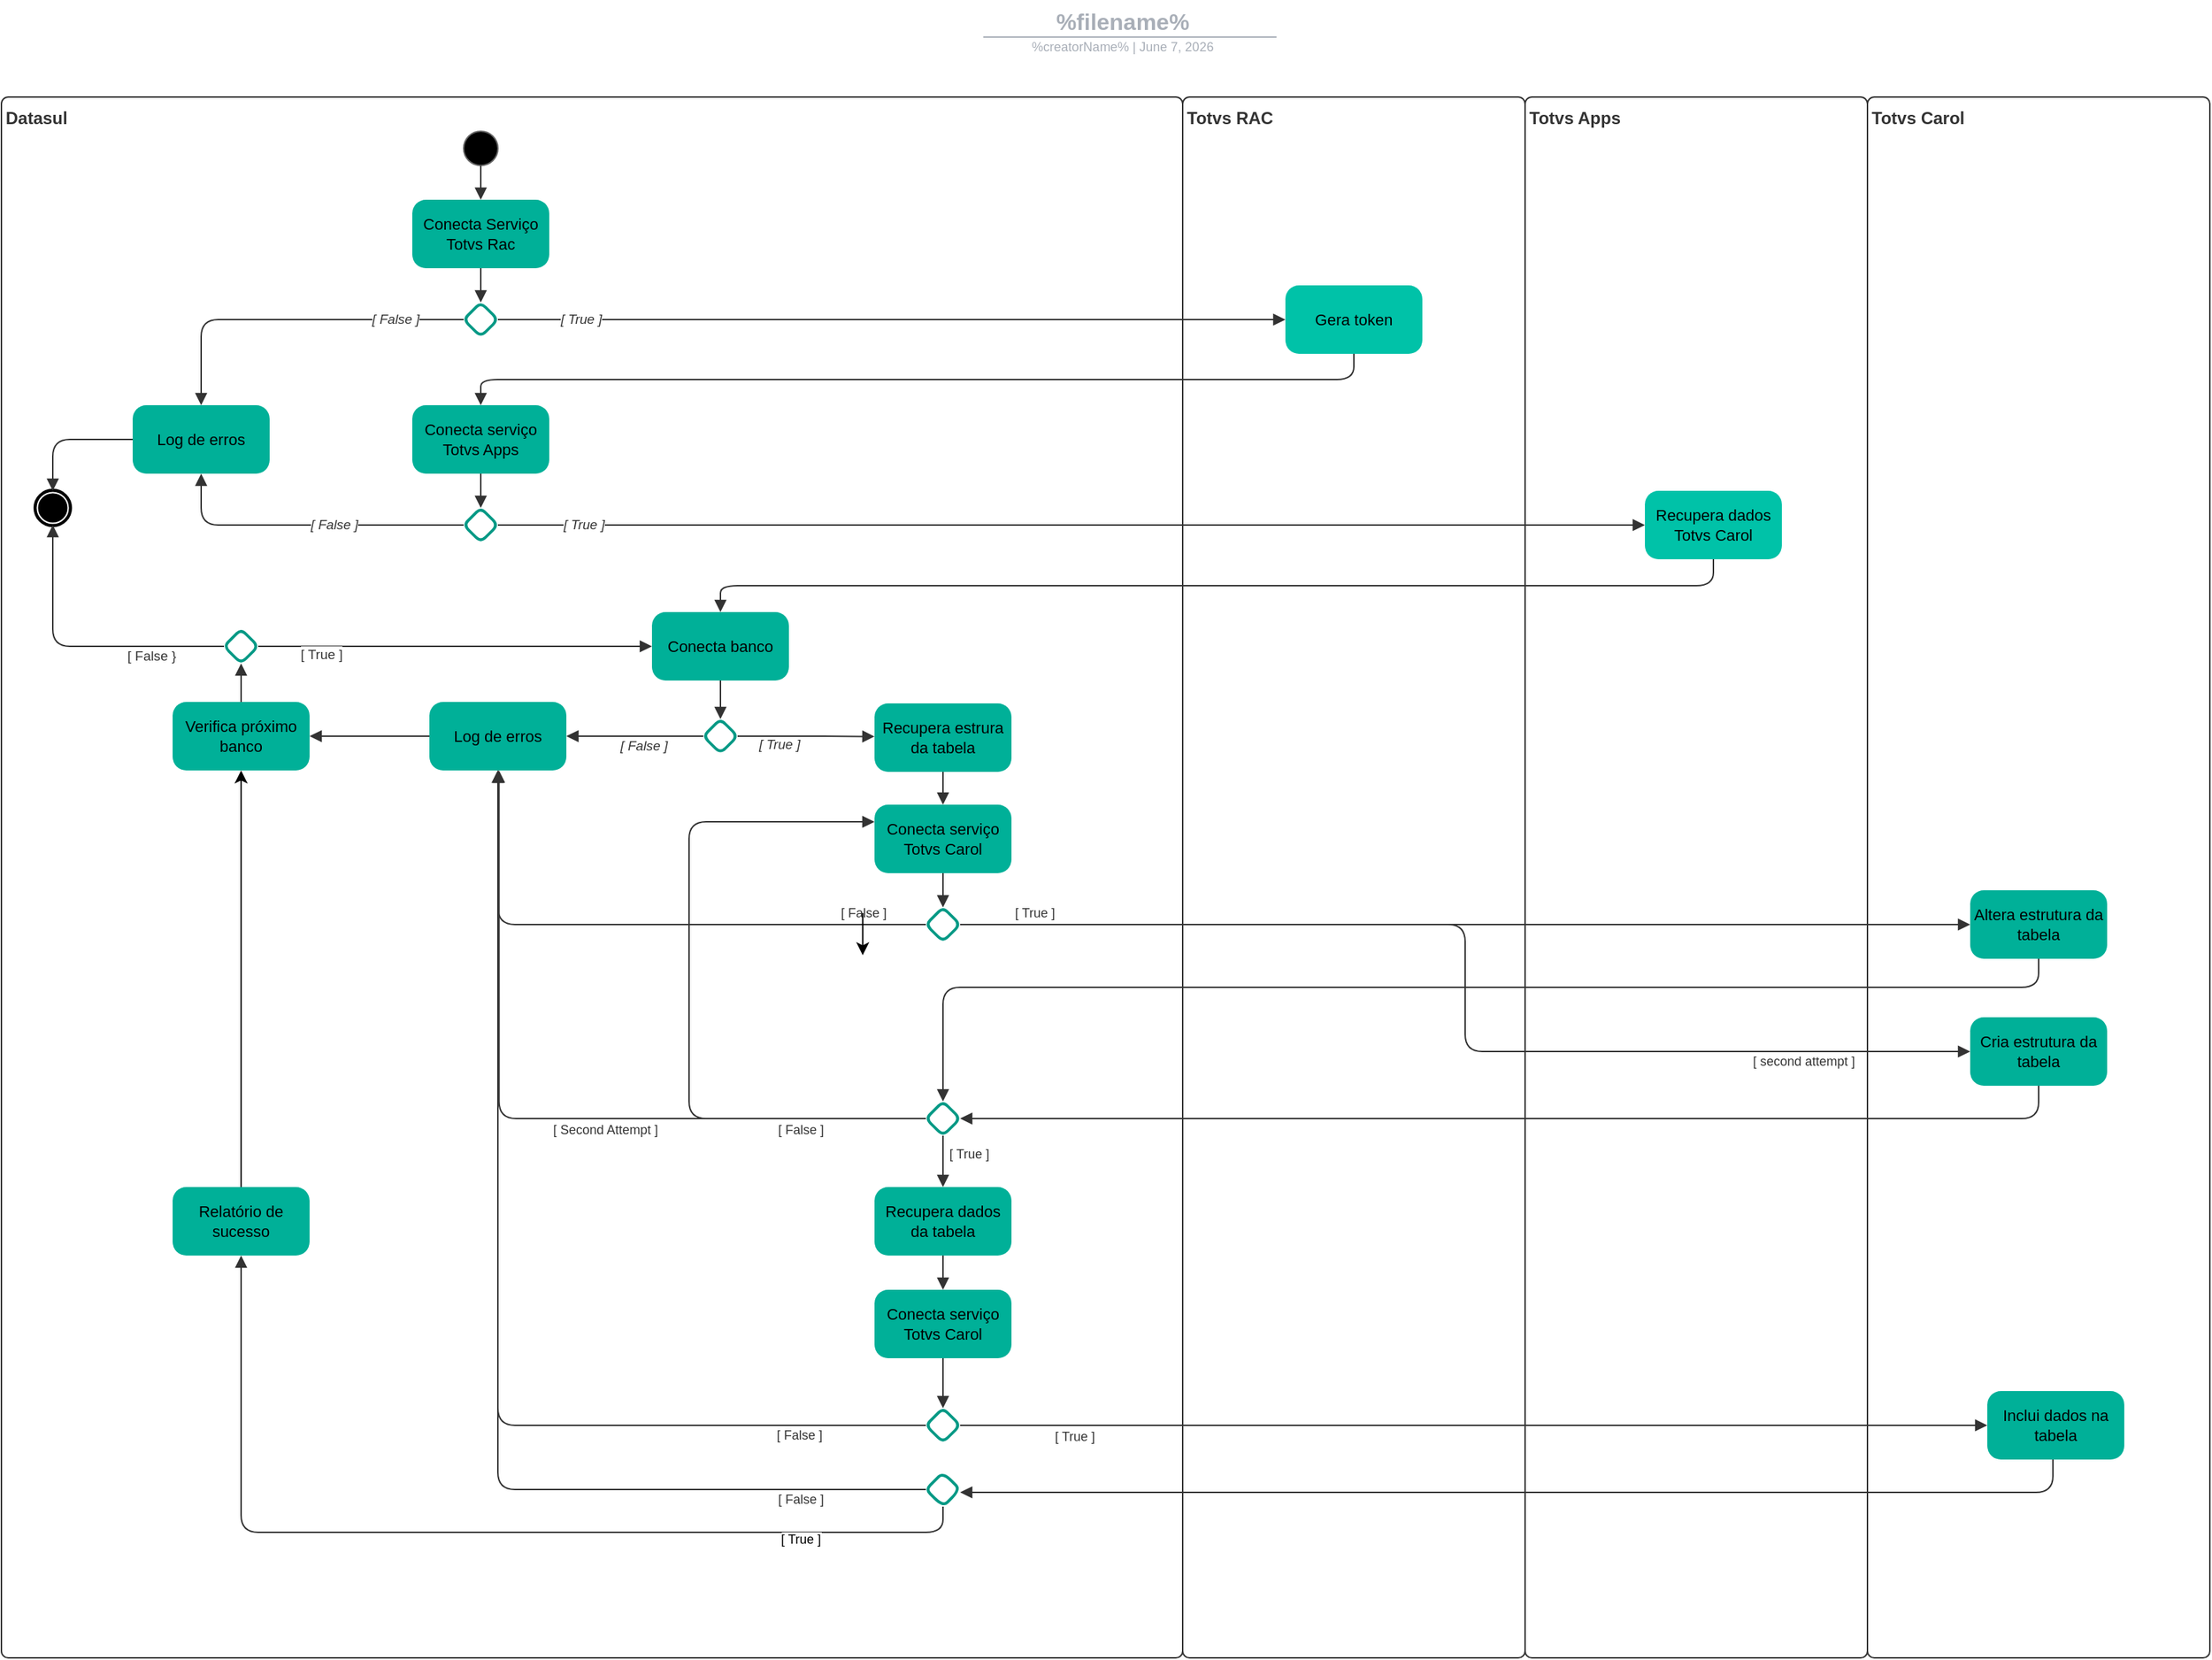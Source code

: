 <mxfile version="13.6.2" type="github">
  <diagram name="Page-1" id="2a216829-ef6e-dabb-86c1-c78162f3ba2b">
    <mxGraphModel dx="1422" dy="723" grid="1" gridSize="10" guides="1" tooltips="1" connect="1" arrows="1" fold="1" page="1" pageScale="1" pageWidth="850" pageHeight="1100" background="#ffffff" math="0" shadow="0">
      <root>
        <mxCell id="0" />
        <mxCell id="1" parent="0" />
        <UserObject label="Totvs RAC" lucidchartObjectId="4gumWdBJqOiR" id="NYx6UKfKg5GJyGzOrPB8-1">
          <mxCell style="html=1;whiteSpace=wrap;;fontSize=12;fontColor=#333333;fontStyle=1;align=left;spacing=3;verticalAlign=top;strokeColor=#333333;strokeOpacity=100;fillOpacity=100;rounded=1;absoluteArcSize=1;arcSize=9.6;fillColor=#ffffff;" vertex="1" zOrder="2339" parent="1">
            <mxGeometry x="876" y="96" width="240" height="1094" as="geometry" />
          </mxCell>
        </UserObject>
        <UserObject label="Datasul" lucidchartObjectId="4gumS2LSHYdM" id="NYx6UKfKg5GJyGzOrPB8-2">
          <mxCell style="html=1;whiteSpace=wrap;;fontSize=12;fontColor=#333333;fontStyle=1;align=left;spacing=3;verticalAlign=top;strokeColor=#333333;strokeOpacity=100;fillOpacity=100;rounded=1;absoluteArcSize=1;arcSize=9.6;fillColor=#ffffff;" vertex="1" zOrder="2340" parent="1">
            <mxGeometry x="48" y="96" width="828" height="1094" as="geometry" />
          </mxCell>
        </UserObject>
        <UserObject label="Totvs Apps" lucidchartObjectId="4gum5naYCH3V" id="NYx6UKfKg5GJyGzOrPB8-3">
          <mxCell style="html=1;whiteSpace=wrap;;fontSize=12;fontColor=#333333;fontStyle=1;align=left;spacing=3;verticalAlign=top;strokeColor=#333333;strokeOpacity=100;fillOpacity=100;rounded=1;absoluteArcSize=1;arcSize=9.6;fillColor=#ffffff;" vertex="1" zOrder="2341" parent="1">
            <mxGeometry x="1116" y="96" width="240" height="1094" as="geometry" />
          </mxCell>
        </UserObject>
        <UserObject label="Totvs Carol" lucidchartObjectId="4gumkKGGNMbU" id="NYx6UKfKg5GJyGzOrPB8-4">
          <mxCell style="html=1;whiteSpace=wrap;;fontSize=12;fontColor=#333333;fontStyle=1;align=left;spacing=3;verticalAlign=top;strokeColor=#333333;strokeOpacity=100;fillOpacity=100;rounded=1;absoluteArcSize=1;arcSize=9.6;fillColor=#ffffff;" vertex="1" zOrder="2342" parent="1">
            <mxGeometry x="1356" y="96" width="240" height="1094" as="geometry" />
          </mxCell>
        </UserObject>
        <UserObject label="" lucidchartObjectId="8az7X8QaD_x4" id="NYx6UKfKg5GJyGzOrPB8-5">
          <mxCell style="html=1;whiteSpace=wrap;ellipse;fillColor=#000000;fontSize=11;spacing=2;strokeColor=#666666;strokeOpacity=100;fillOpacity=100;rounded=1;absoluteArcSize=1;arcSize=9.6;" vertex="1" zOrder="2349.75" parent="1">
            <mxGeometry x="372" y="120" width="24" height="24" as="geometry" />
          </mxCell>
        </UserObject>
        <UserObject label="" lucidchartObjectId="8az7UEcWredh" id="NYx6UKfKg5GJyGzOrPB8-6">
          <mxCell style="html=1;jettySize=18;fontSize=11;strokeColor=#333333;strokeOpacity=100;rounded=1;arcSize=24;edgeStyle=orthogonalEdgeStyle;startArrow=none;;endArrow=block;endFill=1;;exitX=0.5;exitY=1.013;exitPerimeter=1;entryX=0.5;entryY=0;entryPerimeter=1;" edge="1" parent="1" source="NYx6UKfKg5GJyGzOrPB8-5" target="NYx6UKfKg5GJyGzOrPB8-7">
            <mxGeometry width="100" height="100" relative="1" as="geometry">
              <Array as="points" />
            </mxGeometry>
          </mxCell>
        </UserObject>
        <UserObject label="Conecta Serviço Totvs Rac" lucidchartObjectId="8az7i4ZeYfZ." id="NYx6UKfKg5GJyGzOrPB8-7">
          <mxCell style="html=1;whiteSpace=wrap;rounded=1;arcSize=20;fontSize=11;spacing=2;strokeOpacity=0;fillOpacity=100;fillColor=#00b098;" vertex="1" zOrder="2351.75" parent="1">
            <mxGeometry x="336" y="168" width="96" height="48" as="geometry" />
          </mxCell>
        </UserObject>
        <UserObject label="Gera token" lucidchartObjectId="8az7gFzrUh7R" id="NYx6UKfKg5GJyGzOrPB8-8">
          <mxCell style="html=1;whiteSpace=wrap;rounded=1;arcSize=20;fontSize=11;spacing=2;strokeOpacity=0;fillOpacity=100;fillColor=#00c2a8;" vertex="1" zOrder="2357.75" parent="1">
            <mxGeometry x="948" y="228" width="96" height="48" as="geometry" />
          </mxCell>
        </UserObject>
        <UserObject label="" lucidchartObjectId="8az7jrVMZSWU" id="NYx6UKfKg5GJyGzOrPB8-9">
          <mxCell style="html=1;jettySize=18;fontSize=9;fontColor=#333333;fontStyle=2;strokeColor=#333333;strokeOpacity=100;rounded=1;arcSize=24;edgeStyle=orthogonalEdgeStyle;startArrow=none;;endArrow=block;endFill=1;;exitX=0.968;exitY=0.5;exitPerimeter=1;entryX=0;entryY=0.5;entryPerimeter=1;" edge="1" parent="1" source="NYx6UKfKg5GJyGzOrPB8-15" target="NYx6UKfKg5GJyGzOrPB8-8">
            <mxGeometry width="100" height="100" relative="1" as="geometry">
              <Array as="points" />
            </mxGeometry>
          </mxCell>
        </UserObject>
        <mxCell id="NYx6UKfKg5GJyGzOrPB8-10" value="[ True ]" style="text;html=1;resizable=0;labelBackgroundColor=#ffffff;align=center;verticalAlign=middle;fontStyle=2;fontColor=#333333;;fontSize=9.333;" vertex="1" parent="NYx6UKfKg5GJyGzOrPB8-9">
          <mxGeometry x="-0.789" relative="1" as="geometry" />
        </mxCell>
        <mxCell id="NYx6UKfKg5GJyGzOrPB8-11" value="" style="group;dropTarget=0;" vertex="1" parent="1">
          <mxGeometry x="580" y="29" width="512" height="36" as="geometry" />
        </mxCell>
        <UserObject label="%filename%" placeholders="1" lucidchartObjectId="XAHRGF5BMHfK" id="NYx6UKfKg5GJyGzOrPB8-12">
          <mxCell style="html=1;whiteSpace=wrap;;fontSize=16;fontColor=#a9afb8;fontStyle=1;align=center;spacingLeft=5.628;spacingRight=9.38;spacingTop=2.68;spacing=2;strokeOpacity=0;fillOpacity=0;rounded=1;absoluteArcSize=1;arcSize=9.6;fillColor=#ffffff;" vertex="1" zOrder="2411.75" parent="NYx6UKfKg5GJyGzOrPB8-11">
            <mxGeometry width="512" height="25" as="geometry" />
          </mxCell>
        </UserObject>
        <UserObject label="%creatorName%  |  %date{mmmm d, yyyy}%" placeholders="1" lucidchartObjectId="XAHRuz~U8Yj1" id="NYx6UKfKg5GJyGzOrPB8-13">
          <mxCell style="html=1;whiteSpace=wrap;;fontSize=9;fontColor=#a9afb8;align=center;spacingLeft=5.628;spacingRight=9.38;spacingTop=2.68;spacing=2;strokeOpacity=0;fillOpacity=0;rounded=1;absoluteArcSize=1;arcSize=9.6;fillColor=#ffffff;" vertex="1" zOrder="2413.75" parent="NYx6UKfKg5GJyGzOrPB8-11">
            <mxGeometry y="25" width="512" height="11" as="geometry" />
          </mxCell>
        </UserObject>
        <UserObject label="" lucidchartObjectId="XAHRdl.yW0Wk" id="NYx6UKfKg5GJyGzOrPB8-14">
          <mxCell style="html=1;jettySize=18;fontSize=11;strokeColor=#a9afb8;strokeOpacity=100;rounded=0;startArrow=none;;endArrow=none;;exitX=0.318;exitY=0.967;exitPerimeter=1;entryX=0.693;entryY=0.967;entryPerimeter=1;" edge="1" parent="NYx6UKfKg5GJyGzOrPB8-11" source="NYx6UKfKg5GJyGzOrPB8-12" target="NYx6UKfKg5GJyGzOrPB8-12">
            <mxGeometry width="100" height="100" relative="1" as="geometry">
              <Array as="points" />
            </mxGeometry>
          </mxCell>
        </UserObject>
        <UserObject label="" lucidchartObjectId="jBumwb~Kc.Jz" id="NYx6UKfKg5GJyGzOrPB8-15">
          <mxCell style="html=1;whiteSpace=wrap;shape=rhombus;;fontSize=11;spacing=2;strokeColor=#009985;strokeOpacity=100;fillOpacity=100;rounded=1;absoluteArcSize=1;arcSize=9.6;fillColor=#ffffff;strokeWidth=2;" vertex="1" zOrder="2477" parent="1">
            <mxGeometry x="372" y="240" width="24" height="24" as="geometry" />
          </mxCell>
        </UserObject>
        <UserObject label="" lucidchartObjectId="DBumV.6hF6HD" id="NYx6UKfKg5GJyGzOrPB8-16">
          <mxCell style="html=1;whiteSpace=wrap;shape=mxgraph.bpmn.shape;outline=end;symbol=terminate;strokeColor=#000000;fillColor=#ffffff;fontSize=11;spacing=2;strokeOpacity=100;fillOpacity=100;rounded=1;absoluteArcSize=1;arcSize=9.6;" vertex="1" zOrder="2478" parent="1">
            <mxGeometry x="72" y="372" width="24" height="24" as="geometry" />
          </mxCell>
        </UserObject>
        <UserObject label="Conecta serviço Totvs Apps" lucidchartObjectId="lDumxdtV4Qr-" id="NYx6UKfKg5GJyGzOrPB8-17">
          <mxCell style="html=1;whiteSpace=wrap;rounded=1;arcSize=20;fontSize=11;spacing=2;strokeOpacity=0;fillOpacity=100;fillColor=#00b098;" vertex="1" zOrder="2479" parent="1">
            <mxGeometry x="336" y="312" width="96" height="48" as="geometry" />
          </mxCell>
        </UserObject>
        <UserObject label="Recupera dados Totvs Carol" lucidchartObjectId="lDumq3stYomS" id="NYx6UKfKg5GJyGzOrPB8-18">
          <mxCell style="html=1;whiteSpace=wrap;rounded=1;arcSize=20;fontSize=11;spacing=2;strokeOpacity=0;fillOpacity=100;fillColor=#00c2a8;" vertex="1" zOrder="2485" parent="1">
            <mxGeometry x="1200" y="372" width="96" height="48" as="geometry" />
          </mxCell>
        </UserObject>
        <UserObject label="" lucidchartObjectId="DGumClXAgcS8" id="NYx6UKfKg5GJyGzOrPB8-19">
          <mxCell style="html=1;jettySize=18;fontSize=9;fontColor=#333333;fontStyle=2;strokeColor=#333333;strokeOpacity=100;rounded=1;arcSize=24;edgeStyle=orthogonalEdgeStyle;startArrow=none;;endArrow=block;endFill=1;;exitX=0.032;exitY=0.5;exitPerimeter=1;entryX=0.5;entryY=0;entryDx=0;entryDy=0;" edge="1" parent="1" source="NYx6UKfKg5GJyGzOrPB8-15" target="NYx6UKfKg5GJyGzOrPB8-77">
            <mxGeometry width="100" height="100" relative="1" as="geometry">
              <Array as="points" />
            </mxGeometry>
          </mxCell>
        </UserObject>
        <mxCell id="NYx6UKfKg5GJyGzOrPB8-20" value="[ False ]" style="text;html=1;resizable=0;labelBackgroundColor=#ffffff;align=center;verticalAlign=middle;fontStyle=2;fontColor=#333333;;fontSize=9.333;" vertex="1" parent="NYx6UKfKg5GJyGzOrPB8-19">
          <mxGeometry x="-0.602" relative="1" as="geometry" />
        </mxCell>
        <UserObject label="" lucidchartObjectId="JwwmKL2F9Xd4" id="NYx6UKfKg5GJyGzOrPB8-21">
          <mxCell style="html=1;whiteSpace=wrap;shape=rhombus;;fontSize=11;spacing=2;strokeColor=#009985;strokeOpacity=100;fillOpacity=100;rounded=1;absoluteArcSize=1;arcSize=9.6;fillColor=#ffffff;strokeWidth=2;" vertex="1" zOrder="2596.25" parent="1">
            <mxGeometry x="372" y="384" width="24" height="24" as="geometry" />
          </mxCell>
        </UserObject>
        <UserObject label="" lucidchartObjectId="vxwmt-FlMELL" id="NYx6UKfKg5GJyGzOrPB8-22">
          <mxCell style="html=1;jettySize=18;fontSize=9;fontColor=#333333;fontStyle=2;strokeColor=#333333;strokeOpacity=100;rounded=1;arcSize=24;edgeStyle=orthogonalEdgeStyle;startArrow=none;;endArrow=block;endFill=1;;exitX=0.032;exitY=0.5;exitPerimeter=1;" edge="1" parent="1" source="NYx6UKfKg5GJyGzOrPB8-21" target="NYx6UKfKg5GJyGzOrPB8-77">
            <mxGeometry width="100" height="100" relative="1" as="geometry">
              <Array as="points" />
            </mxGeometry>
          </mxCell>
        </UserObject>
        <mxCell id="NYx6UKfKg5GJyGzOrPB8-23" value="[ False ]" style="text;html=1;resizable=0;labelBackgroundColor=#ffffff;align=center;verticalAlign=middle;fontStyle=2;fontColor=#333333;;fontSize=9.333;" vertex="1" parent="NYx6UKfKg5GJyGzOrPB8-22">
          <mxGeometry x="-0.166" relative="1" as="geometry" />
        </mxCell>
        <UserObject label="" lucidchartObjectId="WywmC86-eVR4" id="NYx6UKfKg5GJyGzOrPB8-24">
          <mxCell style="html=1;jettySize=18;fontSize=11;strokeColor=#333333;strokeOpacity=100;rounded=1;arcSize=24;edgeStyle=orthogonalEdgeStyle;startArrow=none;;endArrow=block;endFill=1;;exitX=0.5;exitY=1;exitPerimeter=1;entryX=0.5;entryY=0;entryPerimeter=1;" edge="1" parent="1" source="NYx6UKfKg5GJyGzOrPB8-18" target="NYx6UKfKg5GJyGzOrPB8-27">
            <mxGeometry width="100" height="100" relative="1" as="geometry">
              <Array as="points" />
            </mxGeometry>
          </mxCell>
        </UserObject>
        <UserObject label="" lucidchartObjectId="_ywmXRIm9iAV" id="NYx6UKfKg5GJyGzOrPB8-25">
          <mxCell style="html=1;jettySize=18;fontSize=9;fontColor=#333333;fontStyle=2;strokeColor=#333333;strokeOpacity=100;rounded=1;arcSize=24;edgeStyle=orthogonalEdgeStyle;startArrow=none;;endArrow=block;endFill=1;;exitX=0.968;exitY=0.5;exitPerimeter=1;entryX=0;entryY=0.5;entryPerimeter=1;" edge="1" parent="1" source="NYx6UKfKg5GJyGzOrPB8-21" target="NYx6UKfKg5GJyGzOrPB8-18">
            <mxGeometry width="100" height="100" relative="1" as="geometry">
              <Array as="points" />
            </mxGeometry>
          </mxCell>
        </UserObject>
        <mxCell id="NYx6UKfKg5GJyGzOrPB8-26" value="[ True ]" style="text;html=1;resizable=0;labelBackgroundColor=#ffffff;align=center;verticalAlign=middle;fontStyle=2;fontColor=#333333;;fontSize=9.333;" vertex="1" parent="NYx6UKfKg5GJyGzOrPB8-25">
          <mxGeometry x="-0.852" relative="1" as="geometry" />
        </mxCell>
        <UserObject label="Conecta banco" lucidchartObjectId="eBwmqXHjMFLG" id="NYx6UKfKg5GJyGzOrPB8-27">
          <mxCell style="html=1;whiteSpace=wrap;rounded=1;arcSize=20;fontSize=11;spacing=2;strokeOpacity=0;fillOpacity=100;fillColor=#00b098;" vertex="1" zOrder="2601.25" parent="1">
            <mxGeometry x="504" y="457" width="96" height="48" as="geometry" />
          </mxCell>
        </UserObject>
        <UserObject label="" lucidchartObjectId="7Cwmn2QUC89P" id="NYx6UKfKg5GJyGzOrPB8-28">
          <mxCell style="html=1;whiteSpace=wrap;shape=rhombus;;fontSize=11;spacing=2;strokeColor=#009985;strokeOpacity=100;fillOpacity=100;rounded=1;absoluteArcSize=1;arcSize=9.6;fillColor=#ffffff;strokeWidth=2;" vertex="1" zOrder="2602.25" parent="1">
            <mxGeometry x="540" y="532" width="24" height="24" as="geometry" />
          </mxCell>
        </UserObject>
        <UserObject label="" lucidchartObjectId="7Cwm7JB8T8Bq" id="NYx6UKfKg5GJyGzOrPB8-29">
          <mxCell style="html=1;jettySize=18;fontSize=9;fontColor=#333333;fontStyle=2;strokeColor=#333333;strokeOpacity=100;rounded=1;arcSize=24;edgeStyle=orthogonalEdgeStyle;startArrow=none;;endArrow=block;endFill=1;;exitX=0.032;exitY=0.5;exitPerimeter=1;entryX=1;entryY=0.5;entryPerimeter=1;" edge="1" parent="1" source="NYx6UKfKg5GJyGzOrPB8-28" target="NYx6UKfKg5GJyGzOrPB8-54">
            <mxGeometry width="100" height="100" relative="1" as="geometry">
              <Array as="points" />
            </mxGeometry>
          </mxCell>
        </UserObject>
        <mxCell id="NYx6UKfKg5GJyGzOrPB8-30" value="[ False ]" style="text;html=1;resizable=0;labelBackgroundColor=#ffffff;align=center;verticalAlign=middle;fontStyle=2;fontColor=#333333;;fontSize=9.333;" vertex="1" parent="NYx6UKfKg5GJyGzOrPB8-29">
          <mxGeometry x="-0.72" relative="1" as="geometry">
            <mxPoint x="-29" y="7" as="offset" />
          </mxGeometry>
        </mxCell>
        <UserObject label="" lucidchartObjectId="7Cwm0VSDh6x5" id="NYx6UKfKg5GJyGzOrPB8-31">
          <mxCell style="html=1;jettySize=18;fontSize=9;fontColor=#333333;fontStyle=2;strokeColor=#333333;strokeOpacity=100;rounded=1;arcSize=24;edgeStyle=orthogonalEdgeStyle;startArrow=none;;endArrow=block;endFill=1;;exitX=0.968;exitY=0.5;exitPerimeter=1;entryX=-8.882e-17;entryY=0.484;entryPerimeter=1;" edge="1" parent="1" source="NYx6UKfKg5GJyGzOrPB8-28" target="NYx6UKfKg5GJyGzOrPB8-39">
            <mxGeometry width="100" height="100" relative="1" as="geometry">
              <Array as="points" />
            </mxGeometry>
          </mxCell>
        </UserObject>
        <mxCell id="NYx6UKfKg5GJyGzOrPB8-32" value="[ True ]" style="text;html=1;resizable=0;labelBackgroundColor=#ffffff;align=center;verticalAlign=middle;fontStyle=2;fontColor=#333333;;fontSize=9.333;" vertex="1" parent="NYx6UKfKg5GJyGzOrPB8-31">
          <mxGeometry x="-0.477" relative="1" as="geometry">
            <mxPoint x="4" y="6" as="offset" />
          </mxGeometry>
        </mxCell>
        <UserObject label="Verifica próximo banco" lucidchartObjectId="0Ewm3p~oG-5r" id="NYx6UKfKg5GJyGzOrPB8-33">
          <mxCell style="html=1;whiteSpace=wrap;rounded=1;arcSize=20;fontSize=11;spacing=2;strokeOpacity=0;fillOpacity=100;fillColor=#00b098;" vertex="1" zOrder="2607.25" parent="1">
            <mxGeometry x="168" y="520" width="96" height="48" as="geometry" />
          </mxCell>
        </UserObject>
        <UserObject label="" lucidchartObjectId="sGwm2HbxkHp-" id="NYx6UKfKg5GJyGzOrPB8-34">
          <mxCell style="html=1;jettySize=18;fontSize=11;strokeColor=#333333;strokeOpacity=100;rounded=1;arcSize=24;edgeStyle=orthogonalEdgeStyle;startArrow=none;;endArrow=block;endFill=1;;exitX=0.5;exitY=0;exitPerimeter=1;entryX=0.5;entryY=0.968;entryPerimeter=1;" edge="1" parent="1" source="NYx6UKfKg5GJyGzOrPB8-33" target="NYx6UKfKg5GJyGzOrPB8-36">
            <mxGeometry width="100" height="100" relative="1" as="geometry">
              <Array as="points" />
            </mxGeometry>
          </mxCell>
        </UserObject>
        <UserObject label="" lucidchartObjectId="EGwmTL9Hi5Ig" id="NYx6UKfKg5GJyGzOrPB8-35">
          <mxCell style="html=1;jettySize=18;fontSize=11;strokeColor=#333333;strokeOpacity=100;rounded=1;arcSize=24;edgeStyle=orthogonalEdgeStyle;startArrow=none;;endArrow=block;endFill=1;;exitX=0.5;exitY=1;exitPerimeter=1;entryX=0.5;entryY=0.032;entryPerimeter=1;" edge="1" parent="1" source="NYx6UKfKg5GJyGzOrPB8-27" target="NYx6UKfKg5GJyGzOrPB8-28">
            <mxGeometry width="100" height="100" relative="1" as="geometry">
              <Array as="points" />
            </mxGeometry>
          </mxCell>
        </UserObject>
        <UserObject label="" lucidchartObjectId="1GwmrG_j7~fq" id="NYx6UKfKg5GJyGzOrPB8-36">
          <mxCell style="html=1;whiteSpace=wrap;shape=rhombus;;fontSize=11;spacing=2;strokeColor=#009985;strokeOpacity=100;fillOpacity=100;rounded=1;absoluteArcSize=1;arcSize=9.6;fillColor=#ffffff;strokeWidth=2;" vertex="1" zOrder="2610.25" parent="1">
            <mxGeometry x="204" y="469" width="24" height="24" as="geometry" />
          </mxCell>
        </UserObject>
        <UserObject label="" lucidchartObjectId="JHwmgl0_vF3-" id="NYx6UKfKg5GJyGzOrPB8-37">
          <mxCell style="html=1;jettySize=18;fontSize=9;fontColor=#333333;align=center;strokeColor=#333333;strokeOpacity=100;rounded=1;arcSize=24;edgeStyle=orthogonalEdgeStyle;startArrow=none;;endArrow=block;endFill=1;;exitX=0.968;exitY=0.5;exitPerimeter=1;entryX=0;entryY=0.5;entryPerimeter=1;" edge="1" parent="1" source="NYx6UKfKg5GJyGzOrPB8-36" target="NYx6UKfKg5GJyGzOrPB8-27">
            <mxGeometry width="100" height="100" relative="1" as="geometry">
              <Array as="points" />
            </mxGeometry>
          </mxCell>
        </UserObject>
        <mxCell id="NYx6UKfKg5GJyGzOrPB8-38" value="[ True ]" style="text;html=1;resizable=0;labelBackgroundColor=#ffffff;align=center;verticalAlign=middle;fontColor=#333333;;fontSize=9.467;" vertex="1" parent="NYx6UKfKg5GJyGzOrPB8-37">
          <mxGeometry relative="1" as="geometry">
            <mxPoint x="-94" y="5" as="offset" />
          </mxGeometry>
        </mxCell>
        <UserObject label="Recupera estrura da tabela" lucidchartObjectId="dKwmbFcb7~TD" id="NYx6UKfKg5GJyGzOrPB8-39">
          <mxCell style="html=1;whiteSpace=wrap;rounded=1;arcSize=20;fontSize=11;spacing=2;strokeOpacity=0;fillOpacity=100;fillColor=#00b098;" vertex="1" zOrder="2613.25" parent="1">
            <mxGeometry x="660" y="521" width="96" height="48" as="geometry" />
          </mxCell>
        </UserObject>
        <UserObject label="" lucidchartObjectId="zNwmFGUiNTah" id="NYx6UKfKg5GJyGzOrPB8-40">
          <mxCell style="html=1;jettySize=18;fontSize=11;strokeColor=#333333;strokeOpacity=100;rounded=1;arcSize=24;edgeStyle=orthogonalEdgeStyle;startArrow=none;;endArrow=block;endFill=1;;exitX=0.5;exitY=1;exitPerimeter=1;entryX=0.5;entryY=0.032;entryPerimeter=1;" edge="1" parent="1" source="NYx6UKfKg5GJyGzOrPB8-7" target="NYx6UKfKg5GJyGzOrPB8-15">
            <mxGeometry width="100" height="100" relative="1" as="geometry">
              <Array as="points" />
            </mxGeometry>
          </mxCell>
        </UserObject>
        <UserObject label="" lucidchartObjectId="bPwm4JpKgdIb" id="NYx6UKfKg5GJyGzOrPB8-41">
          <mxCell style="html=1;jettySize=18;fontSize=11;strokeColor=#333333;strokeOpacity=100;rounded=1;arcSize=24;edgeStyle=orthogonalEdgeStyle;startArrow=none;;endArrow=block;endFill=1;;exitX=0.5;exitY=1;exitPerimeter=1;entryX=0.5;entryY=0;entryPerimeter=1;" edge="1" parent="1" source="NYx6UKfKg5GJyGzOrPB8-8" target="NYx6UKfKg5GJyGzOrPB8-17">
            <mxGeometry width="100" height="100" relative="1" as="geometry">
              <Array as="points" />
            </mxGeometry>
          </mxCell>
        </UserObject>
        <UserObject label="" lucidchartObjectId="ZQwmU19BtB3T" id="NYx6UKfKg5GJyGzOrPB8-42">
          <mxCell style="html=1;jettySize=18;fontSize=11;strokeColor=#333333;strokeOpacity=100;rounded=1;arcSize=24;edgeStyle=orthogonalEdgeStyle;startArrow=none;;endArrow=block;endFill=1;;exitX=0.5;exitY=1;exitPerimeter=1;entryX=0.5;entryY=0.032;entryPerimeter=1;" edge="1" parent="1" source="NYx6UKfKg5GJyGzOrPB8-17" target="NYx6UKfKg5GJyGzOrPB8-21">
            <mxGeometry width="100" height="100" relative="1" as="geometry">
              <Array as="points" />
            </mxGeometry>
          </mxCell>
        </UserObject>
        <UserObject label="" lucidchartObjectId="ITwmrsJQCz~L" id="NYx6UKfKg5GJyGzOrPB8-43">
          <mxCell style="html=1;jettySize=18;fontSize=9;fontColor=#333333;align=center;strokeColor=#333333;strokeOpacity=100;rounded=1;arcSize=24;edgeStyle=orthogonalEdgeStyle;startArrow=none;;endArrow=block;endFill=1;;exitX=0.032;exitY=0.5;exitPerimeter=1;entryX=0.5;entryY=1.013;entryPerimeter=1;" edge="1" parent="1" source="NYx6UKfKg5GJyGzOrPB8-36" target="NYx6UKfKg5GJyGzOrPB8-16">
            <mxGeometry width="100" height="100" relative="1" as="geometry">
              <Array as="points" />
            </mxGeometry>
          </mxCell>
        </UserObject>
        <mxCell id="NYx6UKfKg5GJyGzOrPB8-44" value="[ False }" style="text;html=1;resizable=0;labelBackgroundColor=#ffffff;align=center;verticalAlign=middle;fontColor=#333333;;fontSize=9.467;" vertex="1" parent="NYx6UKfKg5GJyGzOrPB8-43">
          <mxGeometry x="-0.478" relative="1" as="geometry">
            <mxPoint x="2" y="6" as="offset" />
          </mxGeometry>
        </mxCell>
        <UserObject label="" lucidchartObjectId="FdxmddXVy8Ef" id="NYx6UKfKg5GJyGzOrPB8-45">
          <mxCell style="html=1;whiteSpace=wrap;shape=rhombus;;fontSize=11;spacing=2;strokeColor=#009985;strokeOpacity=100;fillOpacity=100;rounded=1;absoluteArcSize=1;arcSize=9.6;fillColor=#ffffff;strokeWidth=2;" vertex="1" zOrder="2618.25" parent="1">
            <mxGeometry x="696" y="664" width="24" height="24" as="geometry" />
          </mxCell>
        </UserObject>
        <UserObject label="Conecta serviço Totvs Carol" lucidchartObjectId="-dxmOrVYNl3." id="NYx6UKfKg5GJyGzOrPB8-46">
          <mxCell style="html=1;whiteSpace=wrap;rounded=1;arcSize=20;fontSize=11;spacing=2;strokeOpacity=0;fillOpacity=100;fillColor=#00b098;" vertex="1" zOrder="2619.25" parent="1">
            <mxGeometry x="660" y="592" width="96" height="48" as="geometry" />
          </mxCell>
        </UserObject>
        <UserObject label="" lucidchartObjectId="EexmD8~yufmZ" id="NYx6UKfKg5GJyGzOrPB8-47">
          <mxCell style="html=1;jettySize=18;fontSize=11;strokeColor=#333333;strokeOpacity=100;rounded=1;arcSize=24;edgeStyle=orthogonalEdgeStyle;startArrow=none;;endArrow=block;endFill=1;;exitX=0.5;exitY=1;exitPerimeter=1;entryX=0.5;entryY=0;entryPerimeter=1;" edge="1" parent="1" source="NYx6UKfKg5GJyGzOrPB8-39" target="NYx6UKfKg5GJyGzOrPB8-46">
            <mxGeometry width="100" height="100" relative="1" as="geometry">
              <Array as="points" />
            </mxGeometry>
          </mxCell>
        </UserObject>
        <UserObject label="Cria estrutura da tabela" lucidchartObjectId="afxmZ39Pin.E" id="NYx6UKfKg5GJyGzOrPB8-48">
          <mxCell style="html=1;whiteSpace=wrap;rounded=1;arcSize=20;fontSize=11;spacing=2;strokeOpacity=0;fillOpacity=100;fillColor=#00b098;" vertex="1" zOrder="2621.25" parent="1">
            <mxGeometry x="1428" y="741" width="96" height="48" as="geometry" />
          </mxCell>
        </UserObject>
        <UserObject label="Altera estrutura da tabela" lucidchartObjectId="fgxm.9rtiL4~" id="NYx6UKfKg5GJyGzOrPB8-49">
          <mxCell style="html=1;whiteSpace=wrap;rounded=1;arcSize=20;fontSize=11;spacing=2;strokeOpacity=0;fillOpacity=100;fillColor=#00b098;" vertex="1" zOrder="2623.25" parent="1">
            <mxGeometry x="1428" y="652" width="96" height="48" as="geometry" />
          </mxCell>
        </UserObject>
        <UserObject label="" lucidchartObjectId=".hxmPhseOdKZ" id="NYx6UKfKg5GJyGzOrPB8-50">
          <mxCell style="html=1;jettySize=18;fontSize=11;strokeColor=#333333;strokeOpacity=100;rounded=1;arcSize=24;edgeStyle=orthogonalEdgeStyle;startArrow=none;;endArrow=block;endFill=1;;exitX=0.5;exitY=1;exitPerimeter=1;entryX=0.5;entryY=0.032;entryPerimeter=1;" edge="1" parent="1" source="NYx6UKfKg5GJyGzOrPB8-46" target="NYx6UKfKg5GJyGzOrPB8-45">
            <mxGeometry width="100" height="100" relative="1" as="geometry">
              <Array as="points" />
            </mxGeometry>
          </mxCell>
        </UserObject>
        <UserObject label="" lucidchartObjectId="lixmHl_ACqb2" id="NYx6UKfKg5GJyGzOrPB8-51">
          <mxCell style="html=1;jettySize=18;fontSize=9;fontColor=#333333;align=center;strokeColor=#333333;strokeOpacity=100;rounded=1;arcSize=24;edgeStyle=orthogonalEdgeStyle;startArrow=none;;endArrow=block;endFill=1;;exitX=0.968;exitY=0.5;exitPerimeter=1;entryX=0;entryY=0.5;entryPerimeter=1;" edge="1" parent="1" source="NYx6UKfKg5GJyGzOrPB8-45" target="NYx6UKfKg5GJyGzOrPB8-49">
            <mxGeometry width="100" height="100" relative="1" as="geometry">
              <Array as="points" />
            </mxGeometry>
          </mxCell>
        </UserObject>
        <mxCell id="NYx6UKfKg5GJyGzOrPB8-52" value="[ True ]" style="text;html=1;resizable=0;labelBackgroundColor=#ffffff;align=center;verticalAlign=middle;fontColor=#333333;;fontSize=9;" vertex="1" parent="NYx6UKfKg5GJyGzOrPB8-51">
          <mxGeometry x="-0.854" relative="1" as="geometry">
            <mxPoint y="-8" as="offset" />
          </mxGeometry>
        </mxCell>
        <UserObject label="" lucidchartObjectId="ZixmuVvRETUy" id="NYx6UKfKg5GJyGzOrPB8-53">
          <mxCell style="html=1;whiteSpace=wrap;shape=rhombus;;fontSize=11;spacing=2;strokeColor=#009985;strokeOpacity=100;fillOpacity=100;rounded=1;absoluteArcSize=1;arcSize=9.6;fillColor=#ffffff;strokeWidth=2;" vertex="1" zOrder="2626.25" parent="1">
            <mxGeometry x="696" y="800" width="24" height="24" as="geometry" />
          </mxCell>
        </UserObject>
        <UserObject label="Log de erros" lucidchartObjectId="fjxmHrPdR~5b" id="NYx6UKfKg5GJyGzOrPB8-54">
          <mxCell style="html=1;whiteSpace=wrap;rounded=1;arcSize=20;fontSize=11;spacing=2;strokeOpacity=0;fillOpacity=100;fillColor=#00b098;" vertex="1" zOrder="2627.25" parent="1">
            <mxGeometry x="348" y="520" width="96" height="48" as="geometry" />
          </mxCell>
        </UserObject>
        <UserObject label="" lucidchartObjectId="VjxmJ.EVHM2A" id="NYx6UKfKg5GJyGzOrPB8-55">
          <mxCell style="html=1;jettySize=18;fontSize=11;strokeColor=#333333;strokeOpacity=100;rounded=1;arcSize=24;edgeStyle=orthogonalEdgeStyle;startArrow=none;;endArrow=block;endFill=1;;exitX=0;exitY=0.5;exitPerimeter=1;entryX=1;entryY=0.5;entryPerimeter=1;" edge="1" parent="1" source="NYx6UKfKg5GJyGzOrPB8-54" target="NYx6UKfKg5GJyGzOrPB8-33">
            <mxGeometry width="100" height="100" relative="1" as="geometry">
              <Array as="points" />
            </mxGeometry>
          </mxCell>
        </UserObject>
        <UserObject label="" lucidchartObjectId="ekxmSIS0HNo9" id="NYx6UKfKg5GJyGzOrPB8-56">
          <mxCell style="html=1;jettySize=18;fontSize=9;fontColor=#333333;align=center;strokeColor=#333333;strokeOpacity=100;rounded=1;arcSize=24;edgeStyle=orthogonalEdgeStyle;startArrow=none;;endArrow=block;endFill=1;;exitX=0.032;exitY=0.5;exitPerimeter=1;entryX=0.5;entryY=1;entryPerimeter=1;" edge="1" parent="1" source="NYx6UKfKg5GJyGzOrPB8-45" target="NYx6UKfKg5GJyGzOrPB8-54">
            <mxGeometry width="100" height="100" relative="1" as="geometry">
              <Array as="points" />
            </mxGeometry>
          </mxCell>
        </UserObject>
        <mxCell id="NYx6UKfKg5GJyGzOrPB8-57" value="[ False ]" style="text;html=1;resizable=0;labelBackgroundColor=#ffffff;align=center;verticalAlign=middle;fontColor=#333333;;fontSize=9;" vertex="1" parent="NYx6UKfKg5GJyGzOrPB8-56">
          <mxGeometry x="-0.663" relative="1" as="geometry">
            <mxPoint x="24.24" y="-8.01" as="offset" />
          </mxGeometry>
        </mxCell>
        <mxCell id="NYx6UKfKg5GJyGzOrPB8-90" style="edgeStyle=orthogonalEdgeStyle;rounded=0;orthogonalLoop=1;jettySize=auto;html=1;exitX=0;exitY=0;exitDx=0;exitDy=0;" edge="1" parent="NYx6UKfKg5GJyGzOrPB8-56" source="NYx6UKfKg5GJyGzOrPB8-57" target="NYx6UKfKg5GJyGzOrPB8-2">
          <mxGeometry relative="1" as="geometry" />
        </mxCell>
        <UserObject label="" lucidchartObjectId="Ckxm8nwdJ7A6" id="NYx6UKfKg5GJyGzOrPB8-58">
          <mxCell style="html=1;jettySize=18;fontSize=11;strokeColor=#333333;strokeOpacity=100;rounded=1;arcSize=24;edgeStyle=orthogonalEdgeStyle;startArrow=none;;endArrow=block;endFill=1;;exitX=0.5;exitY=1;exitPerimeter=1;entryX=0.5;entryY=0.032;entryPerimeter=1;" edge="1" parent="1" source="NYx6UKfKg5GJyGzOrPB8-49" target="NYx6UKfKg5GJyGzOrPB8-53">
            <mxGeometry width="100" height="100" relative="1" as="geometry">
              <Array as="points">
                <mxPoint x="1476" y="720" />
                <mxPoint x="708" y="720" />
              </Array>
            </mxGeometry>
          </mxCell>
        </UserObject>
        <UserObject label="" lucidchartObjectId="UkxmzgK~garm" id="NYx6UKfKg5GJyGzOrPB8-59">
          <mxCell style="html=1;jettySize=18;fontSize=9;fontColor=#333333;align=center;strokeColor=#333333;strokeOpacity=100;rounded=1;arcSize=24;edgeStyle=orthogonalEdgeStyle;startArrow=none;;endArrow=block;endFill=1;;exitX=0.5;exitY=0.968;exitPerimeter=1;entryX=0.5;entryY=0;entryPerimeter=1;" edge="1" parent="1" source="NYx6UKfKg5GJyGzOrPB8-53" target="NYx6UKfKg5GJyGzOrPB8-68">
            <mxGeometry width="100" height="100" relative="1" as="geometry">
              <Array as="points" />
            </mxGeometry>
          </mxCell>
        </UserObject>
        <mxCell id="NYx6UKfKg5GJyGzOrPB8-60" value="[ True ]" style="text;html=1;resizable=0;labelBackgroundColor=#ffffff;align=center;verticalAlign=middle;fontColor=#333333;;fontSize=9;" vertex="1" parent="NYx6UKfKg5GJyGzOrPB8-59">
          <mxGeometry x="-0.13" relative="1" as="geometry">
            <mxPoint x="18" y="-3" as="offset" />
          </mxGeometry>
        </mxCell>
        <UserObject label="" lucidchartObjectId="PlxmicAwhttI" id="NYx6UKfKg5GJyGzOrPB8-61">
          <mxCell style="html=1;jettySize=18;fontSize=9;fontColor=#333333;align=center;strokeColor=#333333;strokeOpacity=100;rounded=1;arcSize=24;edgeStyle=orthogonalEdgeStyle;startArrow=none;;endArrow=block;endFill=1;;exitX=0.032;exitY=0.5;exitPerimeter=1;entryX=0;entryY=0.25;entryDx=0;entryDy=0;" edge="1" parent="1" source="NYx6UKfKg5GJyGzOrPB8-53" target="NYx6UKfKg5GJyGzOrPB8-46">
            <mxGeometry width="100" height="100" relative="1" as="geometry">
              <Array as="points">
                <mxPoint x="530" y="812" />
                <mxPoint x="530" y="604" />
              </Array>
            </mxGeometry>
          </mxCell>
        </UserObject>
        <mxCell id="NYx6UKfKg5GJyGzOrPB8-62" value="[ False ]" style="text;html=1;resizable=0;labelBackgroundColor=#ffffff;align=center;verticalAlign=middle;fontColor=#333333;;fontSize=9;" vertex="1" parent="NYx6UKfKg5GJyGzOrPB8-61">
          <mxGeometry x="-0.648" relative="1" as="geometry">
            <mxPoint y="8" as="offset" />
          </mxGeometry>
        </mxCell>
        <UserObject label="" lucidchartObjectId="unxm7Aoc6Ek3" id="NYx6UKfKg5GJyGzOrPB8-63">
          <mxCell style="html=1;jettySize=18;fontSize=9;fontColor=#333333;align=center;strokeColor=#333333;strokeOpacity=100;rounded=1;arcSize=24;edgeStyle=orthogonalEdgeStyle;startArrow=none;;endArrow=block;endFill=1;;exitX=0.968;exitY=0.5;exitPerimeter=1;entryX=0;entryY=0.5;entryPerimeter=1;" edge="1" parent="1" source="NYx6UKfKg5GJyGzOrPB8-45" target="NYx6UKfKg5GJyGzOrPB8-48">
            <mxGeometry width="100" height="100" relative="1" as="geometry">
              <Array as="points" />
            </mxGeometry>
          </mxCell>
        </UserObject>
        <mxCell id="NYx6UKfKg5GJyGzOrPB8-64" value="[ second attempt ]" style="text;html=1;resizable=0;labelBackgroundColor=#ffffff;align=center;verticalAlign=middle;fontColor=#333333;;fontSize=9;" vertex="1" parent="NYx6UKfKg5GJyGzOrPB8-63">
          <mxGeometry x="0.72" relative="1" as="geometry">
            <mxPoint x="-6" y="7" as="offset" />
          </mxGeometry>
        </mxCell>
        <UserObject label="" lucidchartObjectId="pqxmnMqHTCsB" id="NYx6UKfKg5GJyGzOrPB8-66">
          <mxCell style="html=1;jettySize=18;fontSize=9;fontColor=#333333;align=center;strokeColor=#333333;strokeOpacity=100;rounded=1;arcSize=24;edgeStyle=orthogonalEdgeStyle;startArrow=none;;endArrow=block;endFill=1;;exitX=0.032;exitY=0.5;exitPerimeter=1;entryX=0.508;entryY=1;entryPerimeter=1;" edge="1" parent="1" source="NYx6UKfKg5GJyGzOrPB8-53" target="NYx6UKfKg5GJyGzOrPB8-54">
            <mxGeometry width="100" height="100" relative="1" as="geometry">
              <Array as="points" />
            </mxGeometry>
          </mxCell>
        </UserObject>
        <mxCell id="NYx6UKfKg5GJyGzOrPB8-67" value="[ Second Attempt ]" style="text;html=1;resizable=0;labelBackgroundColor=#ffffff;align=center;verticalAlign=middle;fontColor=#333333;;fontSize=9;" vertex="1" parent="NYx6UKfKg5GJyGzOrPB8-66">
          <mxGeometry x="-0.071" relative="1" as="geometry">
            <mxPoint x="26.94" y="7.95" as="offset" />
          </mxGeometry>
        </mxCell>
        <mxCell id="NYx6UKfKg5GJyGzOrPB8-89" style="edgeStyle=orthogonalEdgeStyle;rounded=0;orthogonalLoop=1;jettySize=auto;html=1;exitX=0;exitY=0;exitDx=0;exitDy=0;" edge="1" parent="NYx6UKfKg5GJyGzOrPB8-66" source="NYx6UKfKg5GJyGzOrPB8-67" target="NYx6UKfKg5GJyGzOrPB8-67">
          <mxGeometry relative="1" as="geometry" />
        </mxCell>
        <UserObject label="Recupera dados da tabela" lucidchartObjectId="FrxmkZwcuUfw" id="NYx6UKfKg5GJyGzOrPB8-68">
          <mxCell style="html=1;whiteSpace=wrap;rounded=1;arcSize=20;fontSize=11;spacing=2;strokeOpacity=0;fillOpacity=100;fillColor=#00b098;" vertex="1" zOrder="2636.25" parent="1">
            <mxGeometry x="660" y="860" width="96" height="48" as="geometry" />
          </mxCell>
        </UserObject>
        <UserObject label="Conecta serviço Totvs Carol" lucidchartObjectId="Ssxm64FYWouY" id="NYx6UKfKg5GJyGzOrPB8-69">
          <mxCell style="html=1;whiteSpace=wrap;rounded=1;arcSize=20;fontSize=11;spacing=2;strokeOpacity=0;fillOpacity=100;fillColor=#00b098;" vertex="1" zOrder="2637.25" parent="1">
            <mxGeometry x="660" y="932" width="96" height="48" as="geometry" />
          </mxCell>
        </UserObject>
        <UserObject label="" lucidchartObjectId="0sxmbzN3z0CR" id="NYx6UKfKg5GJyGzOrPB8-70">
          <mxCell style="html=1;jettySize=18;fontSize=11;strokeColor=#333333;strokeOpacity=100;rounded=1;arcSize=24;edgeStyle=orthogonalEdgeStyle;startArrow=none;;endArrow=block;endFill=1;;exitX=0.5;exitY=1;exitPerimeter=1;entryX=0.5;entryY=0;entryPerimeter=1;" edge="1" parent="1" source="NYx6UKfKg5GJyGzOrPB8-68" target="NYx6UKfKg5GJyGzOrPB8-69">
            <mxGeometry width="100" height="100" relative="1" as="geometry">
              <Array as="points" />
            </mxGeometry>
          </mxCell>
        </UserObject>
        <UserObject label="" lucidchartObjectId="8sxm7HMvP.l2" id="NYx6UKfKg5GJyGzOrPB8-71">
          <mxCell style="html=1;whiteSpace=wrap;shape=rhombus;;fontSize=11;spacing=2;strokeColor=#009985;strokeOpacity=100;fillOpacity=100;rounded=1;absoluteArcSize=1;arcSize=9.6;fillColor=#ffffff;strokeWidth=2;" vertex="1" zOrder="2639.25" parent="1">
            <mxGeometry x="696" y="1015" width="24" height="24" as="geometry" />
          </mxCell>
        </UserObject>
        <UserObject label="Inclui dados na tabela" lucidchartObjectId="gtxmhEuzp8BG" id="NYx6UKfKg5GJyGzOrPB8-72">
          <mxCell style="html=1;whiteSpace=wrap;rounded=1;arcSize=20;fontSize=11;spacing=2;strokeOpacity=0;fillOpacity=100;fillColor=#00b098;" vertex="1" zOrder="2640.25" parent="1">
            <mxGeometry x="1440" y="1003" width="96" height="48" as="geometry" />
          </mxCell>
        </UserObject>
        <UserObject label="" lucidchartObjectId="ouxmtsFKc42H" id="NYx6UKfKg5GJyGzOrPB8-73">
          <mxCell style="html=1;jettySize=18;fontSize=11;strokeColor=#333333;strokeOpacity=100;rounded=1;arcSize=24;edgeStyle=orthogonalEdgeStyle;startArrow=none;;endArrow=block;endFill=1;;exitX=0.5;exitY=1;exitPerimeter=1;entryX=0.5;entryY=0.032;entryPerimeter=1;" edge="1" parent="1" source="NYx6UKfKg5GJyGzOrPB8-69" target="NYx6UKfKg5GJyGzOrPB8-71">
            <mxGeometry width="100" height="100" relative="1" as="geometry">
              <Array as="points" />
            </mxGeometry>
          </mxCell>
        </UserObject>
        <UserObject label="" lucidchartObjectId="tuxmLbAJz.pH" id="NYx6UKfKg5GJyGzOrPB8-74">
          <mxCell style="html=1;jettySize=18;fontSize=12;fontColor=#333333;align=center;strokeColor=#333333;strokeOpacity=100;rounded=1;arcSize=24;edgeStyle=orthogonalEdgeStyle;startArrow=none;;endArrow=block;endFill=1;;exitX=0.968;exitY=0.5;exitPerimeter=1;entryX=0;entryY=0.5;entryPerimeter=1;" edge="1" parent="1" source="NYx6UKfKg5GJyGzOrPB8-71" target="NYx6UKfKg5GJyGzOrPB8-72">
            <mxGeometry width="100" height="100" relative="1" as="geometry">
              <Array as="points" />
            </mxGeometry>
          </mxCell>
        </UserObject>
        <mxCell id="NYx6UKfKg5GJyGzOrPB8-75" value="[ True ]" style="text;html=1;resizable=0;labelBackgroundColor=#ffffff;align=center;verticalAlign=middle;fontColor=#333333;;fontSize=9;" vertex="1" parent="NYx6UKfKg5GJyGzOrPB8-74">
          <mxGeometry relative="1" as="geometry">
            <mxPoint x="-280" y="8" as="offset" />
          </mxGeometry>
        </mxCell>
        <UserObject label="Log de erros" lucidchartObjectId="fjxmHrPdR~5b" id="NYx6UKfKg5GJyGzOrPB8-77">
          <mxCell style="html=1;whiteSpace=wrap;rounded=1;arcSize=20;fontSize=11;spacing=2;strokeOpacity=0;fillOpacity=100;fillColor=#00b098;" vertex="1" zOrder="2627.25" parent="1">
            <mxGeometry x="140" y="312" width="96" height="48" as="geometry" />
          </mxCell>
        </UserObject>
        <UserObject label="" lucidchartObjectId="bPwm4JpKgdIb" id="NYx6UKfKg5GJyGzOrPB8-83">
          <mxCell style="html=1;jettySize=18;fontSize=11;strokeColor=#333333;strokeOpacity=100;rounded=1;arcSize=24;edgeStyle=orthogonalEdgeStyle;startArrow=none;;endArrow=block;endFill=1;;entryX=0.5;entryY=0;entryDx=0;entryDy=0;" edge="1" parent="1" source="NYx6UKfKg5GJyGzOrPB8-77" target="NYx6UKfKg5GJyGzOrPB8-16">
            <mxGeometry width="100" height="100" relative="1" as="geometry">
              <Array as="points" />
              <mxPoint x="140" y="300" as="sourcePoint" />
              <mxPoint x="-472" y="324" as="targetPoint" />
            </mxGeometry>
          </mxCell>
        </UserObject>
        <UserObject label="" lucidchartObjectId="Ckxm8nwdJ7A6" id="NYx6UKfKg5GJyGzOrPB8-85">
          <mxCell style="html=1;jettySize=18;fontSize=11;strokeColor=#333333;strokeOpacity=100;rounded=1;arcSize=24;edgeStyle=orthogonalEdgeStyle;startArrow=none;;endArrow=block;endFill=1;;exitX=0.5;exitY=1;exitDx=0;exitDy=0;entryX=1;entryY=0.5;entryDx=0;entryDy=0;" edge="1" parent="1" source="NYx6UKfKg5GJyGzOrPB8-48" target="NYx6UKfKg5GJyGzOrPB8-53">
            <mxGeometry width="100" height="100" relative="1" as="geometry">
              <Array as="points">
                <mxPoint x="1476" y="812" />
              </Array>
              <mxPoint x="1486" y="710" as="sourcePoint" />
              <mxPoint x="710" y="800" as="targetPoint" />
            </mxGeometry>
          </mxCell>
        </UserObject>
        <UserObject label="" lucidchartObjectId="ekxmSIS0HNo9" id="NYx6UKfKg5GJyGzOrPB8-87">
          <mxCell style="html=1;jettySize=18;fontSize=9;fontColor=#333333;align=center;strokeColor=#333333;strokeOpacity=100;rounded=1;arcSize=24;edgeStyle=orthogonalEdgeStyle;startArrow=none;;endArrow=block;endFill=1;;exitX=0;exitY=0.5;entryX=0.5;entryY=1;exitDx=0;exitDy=0;entryDx=0;entryDy=0;" edge="1" parent="1" source="NYx6UKfKg5GJyGzOrPB8-71" target="NYx6UKfKg5GJyGzOrPB8-54">
            <mxGeometry width="100" height="100" relative="1" as="geometry">
              <Array as="points" />
              <mxPoint x="706" y="686" as="sourcePoint" />
              <mxPoint x="406" y="578.0" as="targetPoint" />
            </mxGeometry>
          </mxCell>
        </UserObject>
        <mxCell id="NYx6UKfKg5GJyGzOrPB8-88" value="[ False ]" style="text;html=1;resizable=0;labelBackgroundColor=#ffffff;align=center;verticalAlign=middle;fontColor=#333333;;fontSize=9;" vertex="1" parent="NYx6UKfKg5GJyGzOrPB8-87">
          <mxGeometry x="-0.663" relative="1" as="geometry">
            <mxPoint x="39" y="7" as="offset" />
          </mxGeometry>
        </mxCell>
        <UserObject label="" lucidchartObjectId="ZixmuVvRETUy" id="NYx6UKfKg5GJyGzOrPB8-91">
          <mxCell style="html=1;whiteSpace=wrap;shape=rhombus;;fontSize=11;spacing=2;strokeColor=#009985;strokeOpacity=100;fillOpacity=100;rounded=1;absoluteArcSize=1;arcSize=24;fillColor=#ffffff;strokeWidth=2;" vertex="1" zOrder="2626.25" parent="1">
            <mxGeometry x="696" y="1060" width="24" height="24" as="geometry" />
          </mxCell>
        </UserObject>
        <UserObject label="" lucidchartObjectId="tuxmLbAJz.pH" id="NYx6UKfKg5GJyGzOrPB8-93">
          <mxCell style="html=1;jettySize=18;fontSize=12;fontColor=#333333;align=center;strokeColor=#333333;strokeOpacity=100;rounded=1;arcSize=24;edgeStyle=orthogonalEdgeStyle;startArrow=none;;endArrow=block;endFill=1;;exitX=0.5;exitY=1;exitDx=0;exitDy=0;" edge="1" parent="1">
            <mxGeometry width="100" height="100" relative="1" as="geometry">
              <Array as="points" />
              <mxPoint x="320" y="1040" as="sourcePoint" />
              <mxPoint x="320" y="1040" as="targetPoint" />
            </mxGeometry>
          </mxCell>
        </UserObject>
        <UserObject label="" lucidchartObjectId="Ckxm8nwdJ7A6" id="NYx6UKfKg5GJyGzOrPB8-95">
          <mxCell style="html=1;jettySize=18;fontSize=11;strokeColor=#333333;strokeOpacity=100;rounded=1;arcSize=24;edgeStyle=orthogonalEdgeStyle;startArrow=none;;endArrow=block;endFill=1;;exitX=0.5;exitY=1;exitDx=0;exitDy=0;" edge="1" parent="1" target="NYx6UKfKg5GJyGzOrPB8-91">
            <mxGeometry width="100" height="100" relative="1" as="geometry">
              <Array as="points">
                <mxPoint x="1486" y="1074" />
              </Array>
              <mxPoint x="1486" y="1051" as="sourcePoint" />
              <mxPoint x="770" y="1074" as="targetPoint" />
            </mxGeometry>
          </mxCell>
        </UserObject>
        <UserObject label="" lucidchartObjectId="ekxmSIS0HNo9" id="NYx6UKfKg5GJyGzOrPB8-96">
          <mxCell style="html=1;jettySize=18;fontSize=9;fontColor=#333333;align=center;strokeColor=#333333;strokeOpacity=100;rounded=1;arcSize=24;edgeStyle=orthogonalEdgeStyle;startArrow=none;;endArrow=block;endFill=1;;exitX=0;exitY=0.5;entryX=0.5;entryY=1;exitDx=0;exitDy=0;entryDx=0;entryDy=0;" edge="1" parent="1" source="NYx6UKfKg5GJyGzOrPB8-91" target="NYx6UKfKg5GJyGzOrPB8-54">
            <mxGeometry width="100" height="100" relative="1" as="geometry">
              <Array as="points" />
              <mxPoint x="706" y="1037" as="sourcePoint" />
              <mxPoint x="406" y="578.0" as="targetPoint" />
            </mxGeometry>
          </mxCell>
        </UserObject>
        <mxCell id="NYx6UKfKg5GJyGzOrPB8-97" value="[ False ]" style="text;html=1;resizable=0;labelBackgroundColor=#ffffff;align=center;verticalAlign=middle;fontColor=#333333;;fontSize=9;" vertex="1" parent="NYx6UKfKg5GJyGzOrPB8-96">
          <mxGeometry x="-0.663" relative="1" as="geometry">
            <mxPoint x="47" y="7" as="offset" />
          </mxGeometry>
        </mxCell>
        <mxCell id="NYx6UKfKg5GJyGzOrPB8-103" style="edgeStyle=orthogonalEdgeStyle;rounded=0;orthogonalLoop=1;jettySize=auto;html=1;entryX=0.5;entryY=1;entryDx=0;entryDy=0;fontSize=9;" edge="1" parent="1" source="NYx6UKfKg5GJyGzOrPB8-99" target="NYx6UKfKg5GJyGzOrPB8-33">
          <mxGeometry relative="1" as="geometry" />
        </mxCell>
        <UserObject label="Relatório de sucesso" lucidchartObjectId="0Ewm3p~oG-5r" id="NYx6UKfKg5GJyGzOrPB8-99">
          <mxCell style="html=1;whiteSpace=wrap;rounded=1;arcSize=20;fontSize=11;spacing=2;strokeOpacity=0;fillOpacity=100;fillColor=#00b098;" vertex="1" zOrder="2607.25" parent="1">
            <mxGeometry x="168" y="860" width="96" height="48" as="geometry" />
          </mxCell>
        </UserObject>
        <UserObject label="" lucidchartObjectId="tuxmLbAJz.pH" id="NYx6UKfKg5GJyGzOrPB8-100">
          <mxCell style="html=1;jettySize=18;fontSize=12;fontColor=#333333;align=center;strokeColor=#333333;strokeOpacity=100;rounded=1;arcSize=24;edgeStyle=orthogonalEdgeStyle;startArrow=none;;endArrow=block;endFill=1;;exitX=0.5;exitY=1;exitDx=0;exitDy=0;" edge="1" parent="1" source="NYx6UKfKg5GJyGzOrPB8-91" target="NYx6UKfKg5GJyGzOrPB8-99">
            <mxGeometry width="100" height="100" relative="1" as="geometry">
              <Array as="points" />
              <mxPoint x="708" y="1084" as="sourcePoint" />
              <mxPoint x="216" y="568" as="targetPoint" />
            </mxGeometry>
          </mxCell>
        </UserObject>
        <mxCell id="NYx6UKfKg5GJyGzOrPB8-102" value="[ True ]" style="edgeLabel;html=1;align=center;verticalAlign=middle;resizable=0;points=[];fontSize=9;" vertex="1" connectable="0" parent="NYx6UKfKg5GJyGzOrPB8-100">
          <mxGeometry x="-0.765" y="2" relative="1" as="geometry">
            <mxPoint x="-36" y="3" as="offset" />
          </mxGeometry>
        </mxCell>
      </root>
    </mxGraphModel>
  </diagram>
</mxfile>
